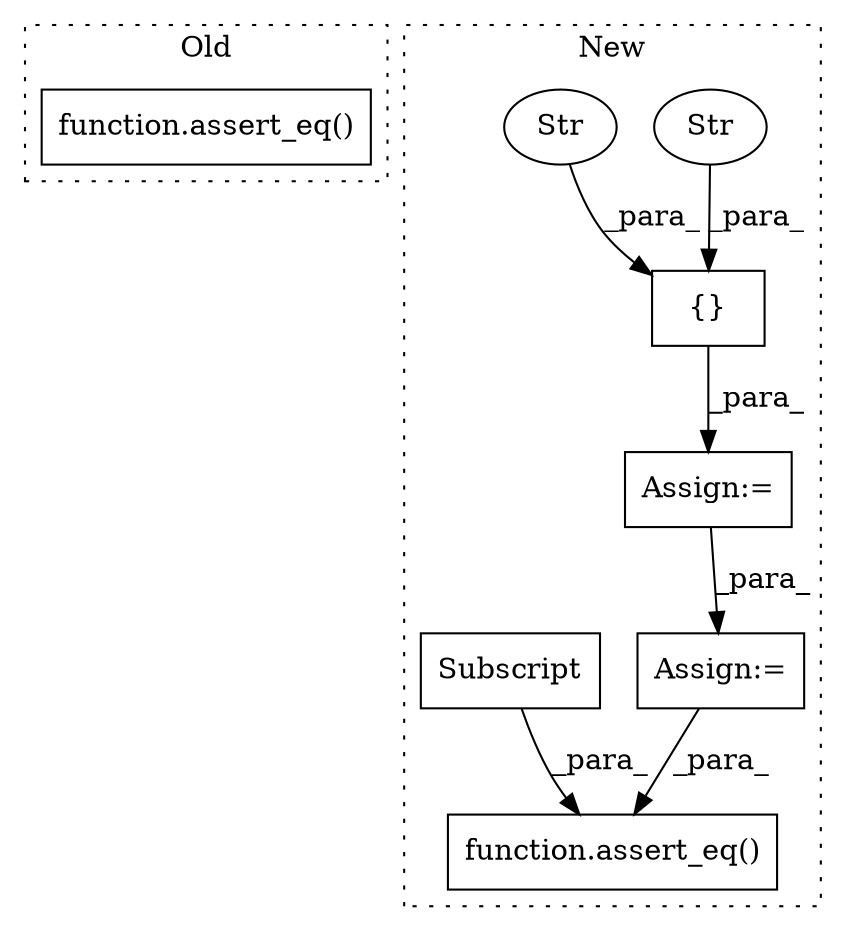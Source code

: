 digraph G {
subgraph cluster0 {
1 [label="function.assert_eq()" a="75" s="4205,4237" l="10,1" shape="box"];
label = "Old";
style="dotted";
}
subgraph cluster1 {
2 [label="function.assert_eq()" a="75" s="4098,4156" l="10,20" shape="box"];
3 [label="{}" a="59" s="3625,3649" l="1,0" shape="box"];
4 [label="Str" a="66" s="3640" l="3" shape="ellipse"];
5 [label="Str" a="66" s="3645" l="4" shape="ellipse"];
6 [label="Subscript" a="63" s="4133,0" l="23,0" shape="box"];
7 [label="Assign:=" a="68" s="3789" l="3" shape="box"];
8 [label="Assign:=" a="68" s="3881" l="3" shape="box"];
label = "New";
style="dotted";
}
3 -> 7 [label="_para_"];
4 -> 3 [label="_para_"];
5 -> 3 [label="_para_"];
6 -> 2 [label="_para_"];
7 -> 8 [label="_para_"];
8 -> 2 [label="_para_"];
}